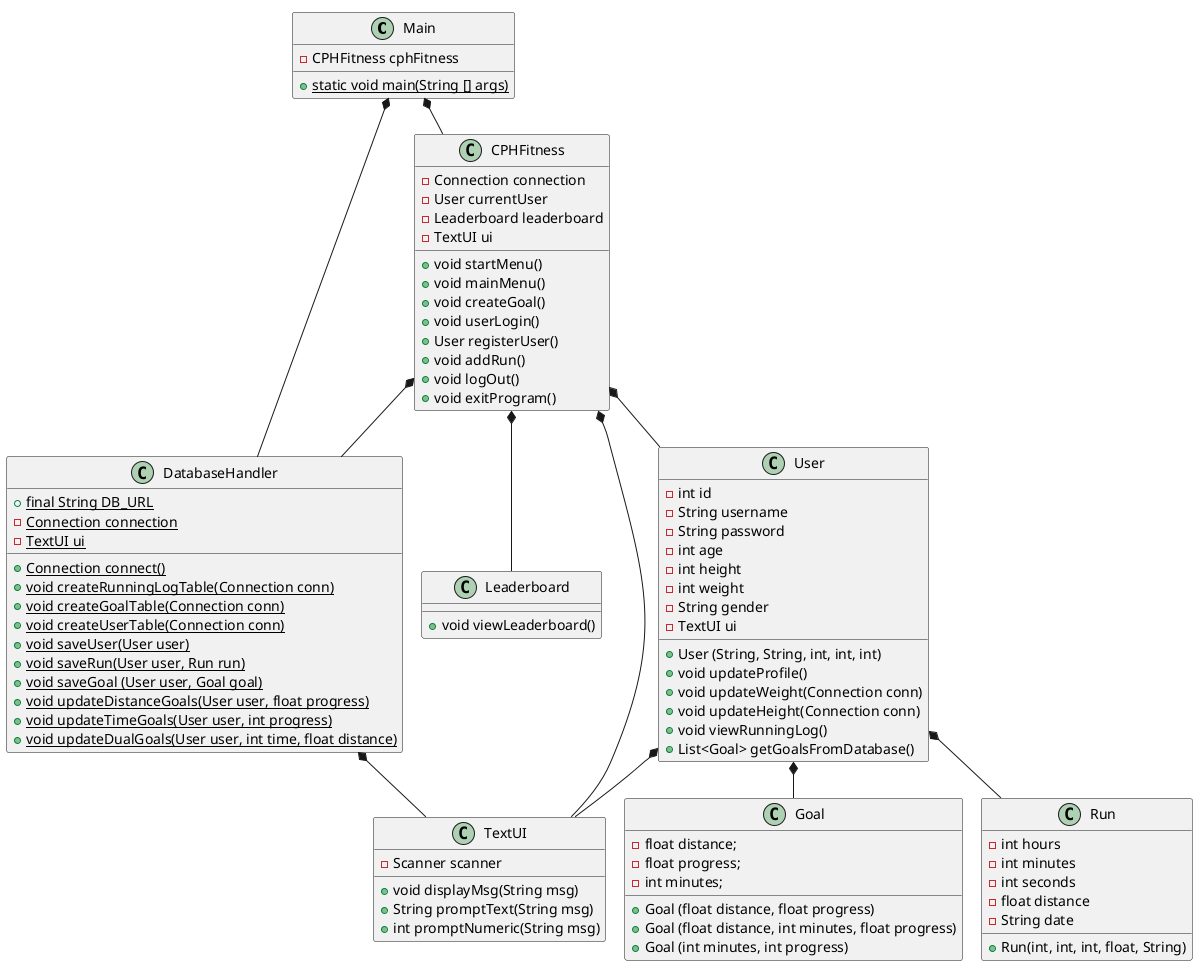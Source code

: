 @startuml
'https://plantuml.com/sequence-diagram
!pragma layout smetana

class Main{
{static}+ static void main(String [] args)

- CPHFitness cphFitness

}

class CPHFitness{
- Connection connection
- User currentUser
- Leaderboard leaderboard
- TextUI ui
+ void startMenu()
+ void mainMenu()
+ void createGoal()
+ void userLogin()
+ User registerUser()
+ void addRun()
+ void logOut()
+ void exitProgram()
}

class DatabaseHandler {
+ {static} final String DB_URL
- {static} Connection connection
- {static} TextUI ui
+ {static} Connection connect()
+ {static} void createRunningLogTable(Connection conn)
+ {static} void createGoalTable(Connection conn)
+ {static} void createUserTable(Connection conn)
+ {static} void saveUser(User user)
+ {static} void saveRun(User user, Run run)
+ {static} void saveGoal (User user, Goal goal)
+ {static} void updateDistanceGoals(User user, float progress)
+ {static} void updateTimeGoals(User user, int progress)
+ {static} void updateDualGoals(User user, int time, float distance)
}

class User{
- int id
- String username
- String password
- int age
- int height
- int weight
- String gender
- TextUI ui
+ User (String, String, int, int, int)
+ void updateProfile()
+ void updateWeight(Connection conn)
+ void updateHeight(Connection conn)
+ void viewRunningLog()
+ List<Goal> getGoalsFromDatabase()
}

class Run{
+ Run(int, int, int, float, String)
- int hours
- int minutes
- int seconds
- float distance
- String date
}

class Goal {
 - float distance;
 - float progress;
 - int minutes;
 + Goal (float distance, float progress)
 + Goal (float distance, int minutes, float progress)
 + Goal (int minutes, int progress)
}

class Leaderboard{
+ void viewLeaderboard()
}

class TextUI{
- Scanner scanner
+ void displayMsg(String msg)
+ String promptText(String msg)
+ int promptNumeric(String msg)
}

Main *-- CPHFitness
Main *-- DatabaseHandler

CPHFitness *-- User
CPHFitness *-- Leaderboard
CPHFitness *-- DatabaseHandler
CPHFitness *-- TextUI

User *-- Goal
User *-- Run
User *-- TextUI

DatabaseHandler *-- TextUI

@enduml